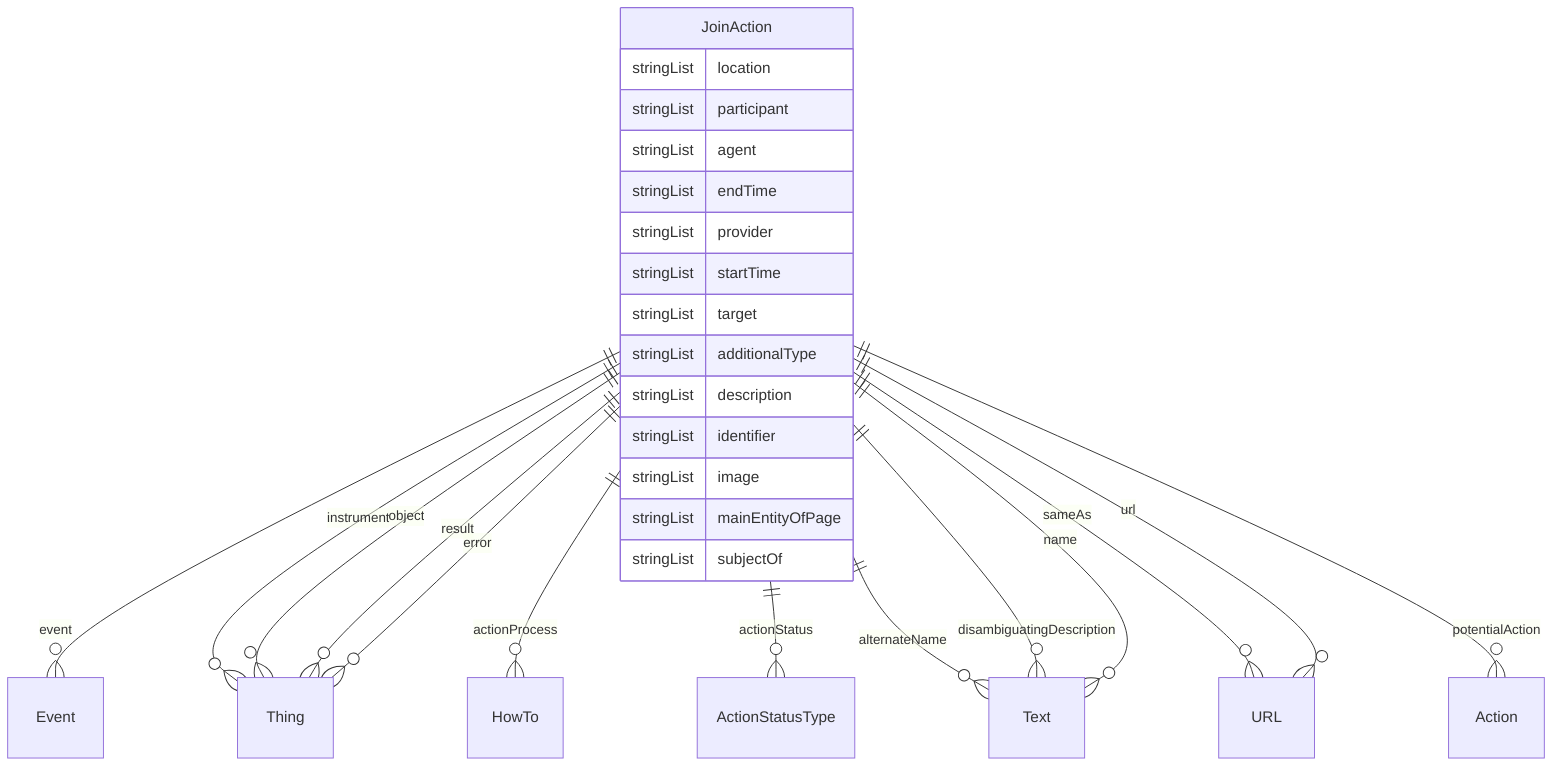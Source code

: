 erDiagram
JoinAction {
    stringList location  
    stringList participant  
    stringList agent  
    stringList endTime  
    stringList provider  
    stringList startTime  
    stringList target  
    stringList additionalType  
    stringList description  
    stringList identifier  
    stringList image  
    stringList mainEntityOfPage  
    stringList subjectOf  
}

JoinAction ||--}o Event : "event"
JoinAction ||--}o Thing : "instrument"
JoinAction ||--}o Thing : "object"
JoinAction ||--}o Thing : "result"
JoinAction ||--}o HowTo : "actionProcess"
JoinAction ||--}o ActionStatusType : "actionStatus"
JoinAction ||--}o Thing : "error"
JoinAction ||--}o Text : "alternateName"
JoinAction ||--}o Text : "disambiguatingDescription"
JoinAction ||--}o Text : "name"
JoinAction ||--}o URL : "sameAs"
JoinAction ||--}o Action : "potentialAction"
JoinAction ||--}o URL : "url"